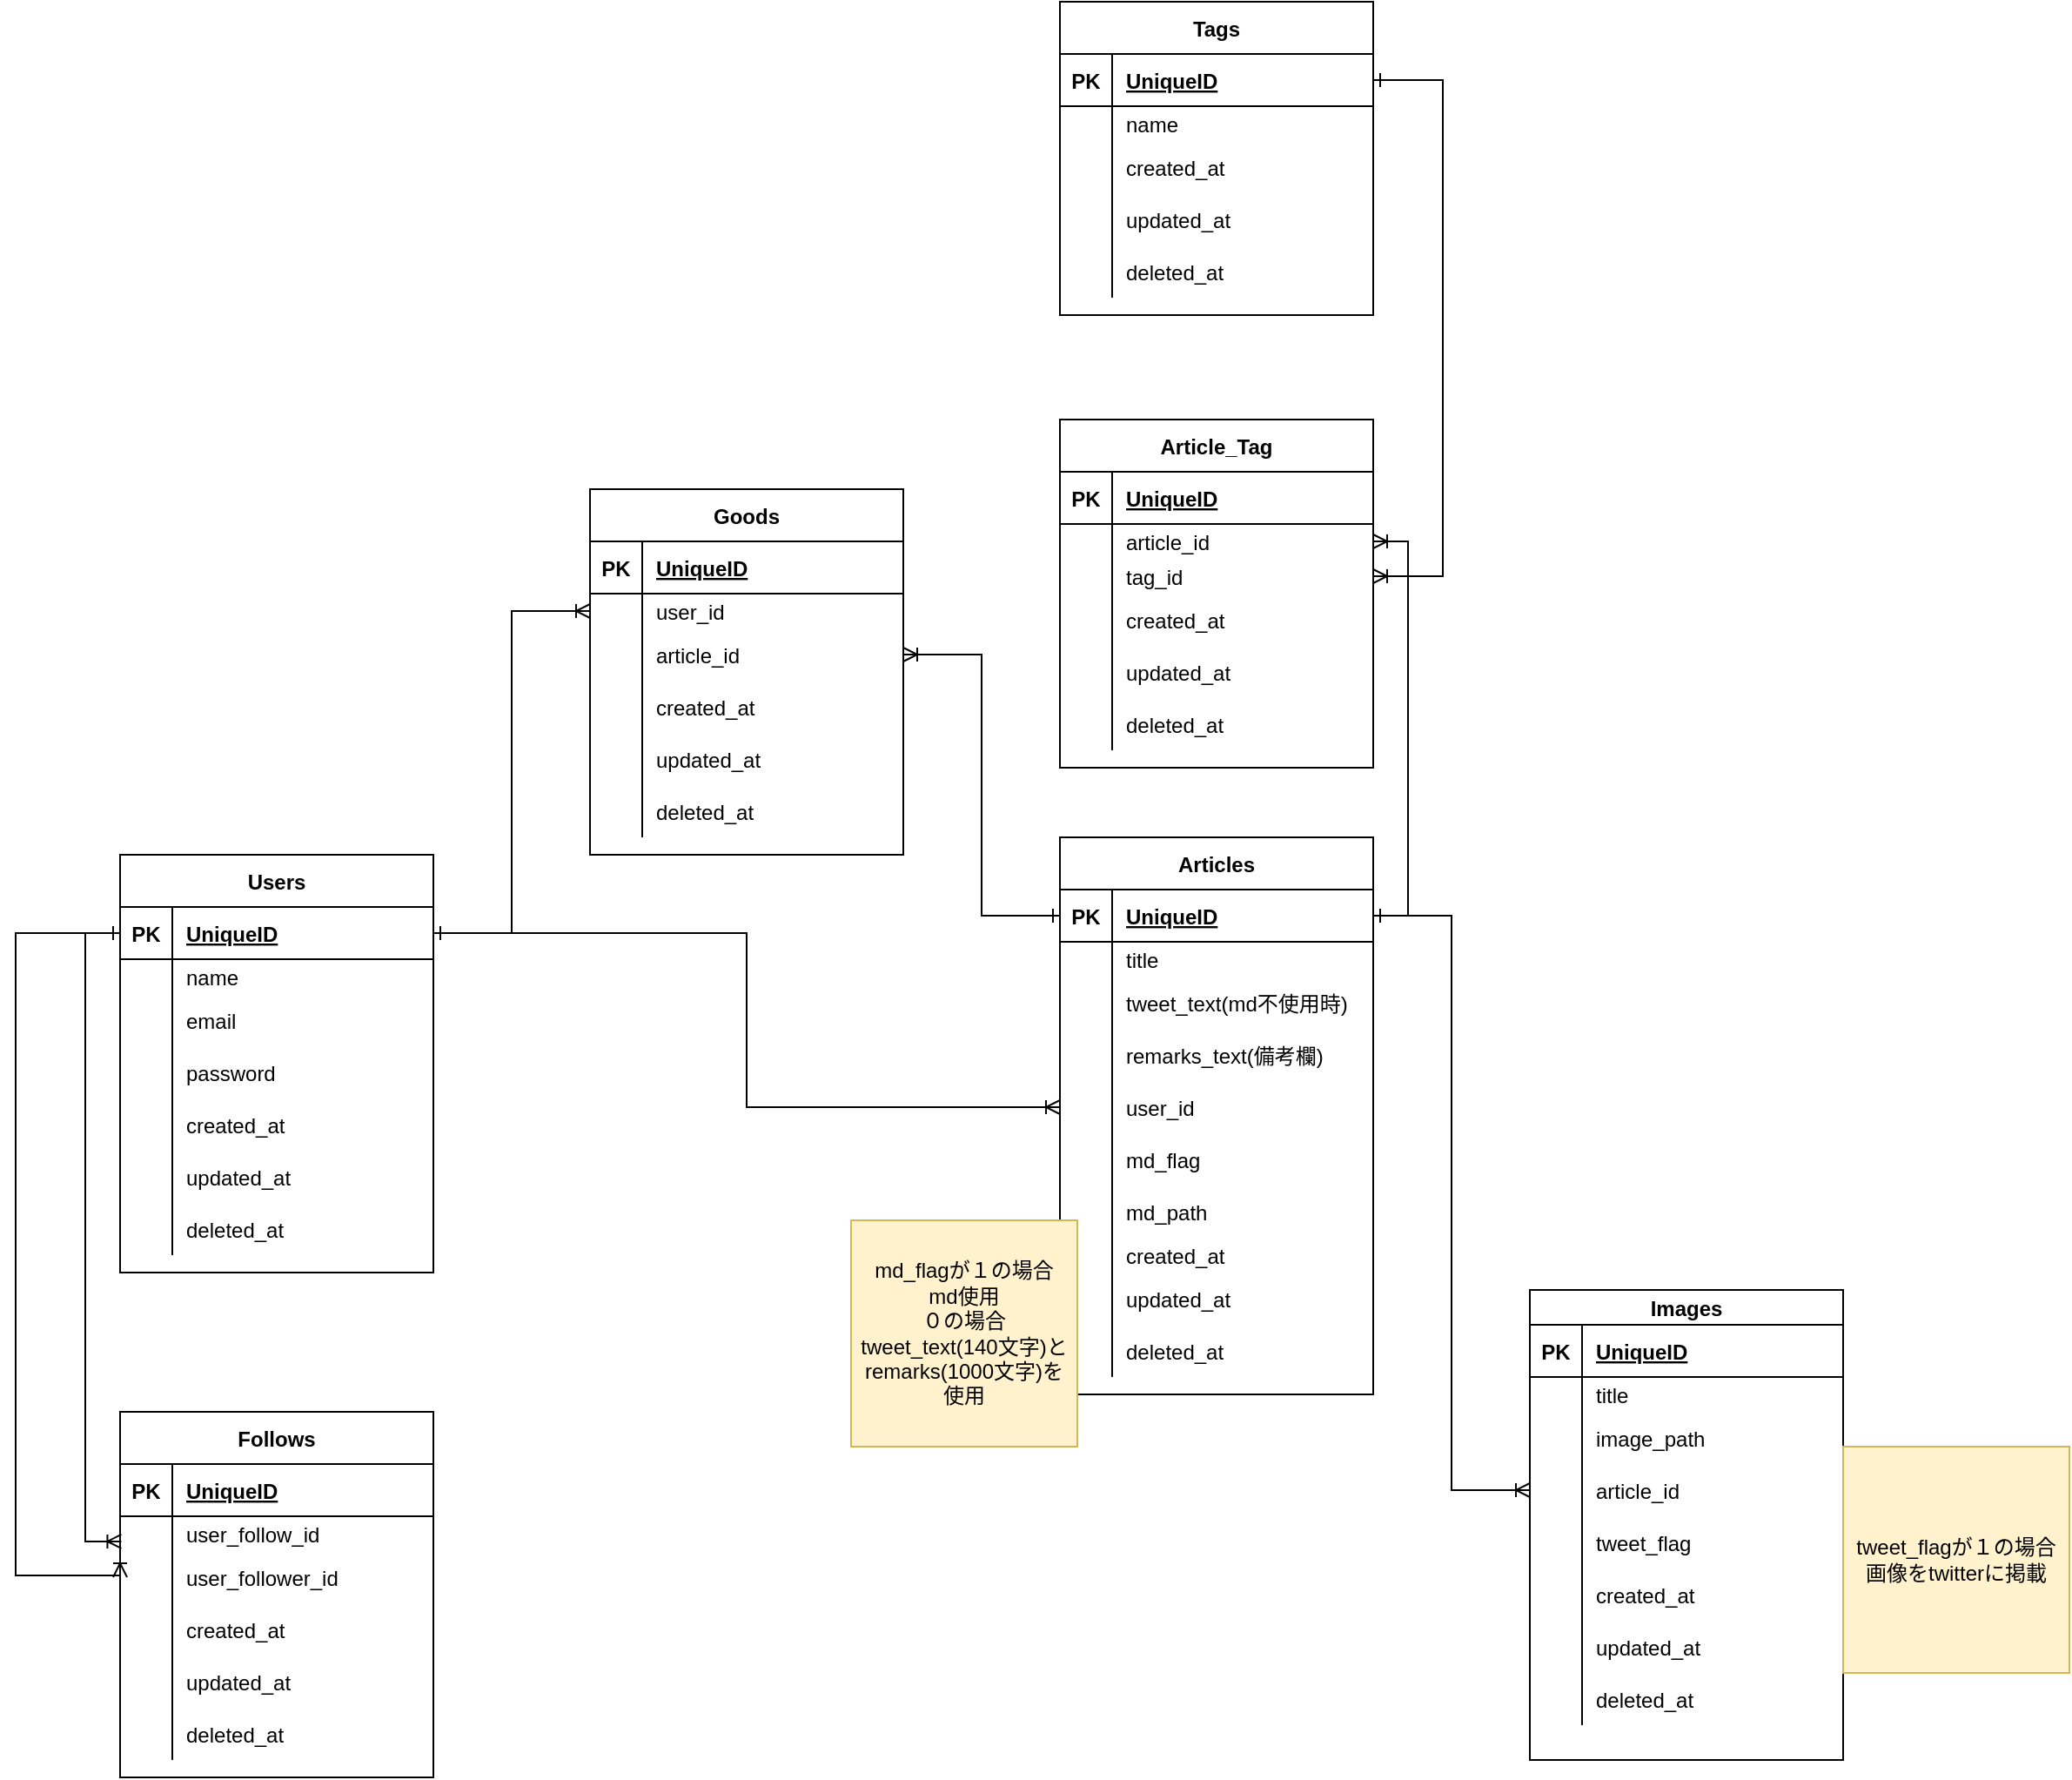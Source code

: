 <mxfile version="20.2.3" type="github" pages="2">
  <diagram id="76GOUhahsMwzmtKX1pMw" name="ER図">
    <mxGraphModel dx="1295" dy="2504" grid="1" gridSize="10" guides="1" tooltips="1" connect="1" arrows="1" fold="1" page="1" pageScale="1" pageWidth="827" pageHeight="1169" math="0" shadow="0">
      <root>
        <mxCell id="0" />
        <mxCell id="1" parent="0" />
        <mxCell id="2qpiWBJCY8DFm6SyE0_5-1" value="Users" style="shape=table;startSize=30;container=1;collapsible=1;childLayout=tableLayout;fixedRows=1;rowLines=0;fontStyle=1;align=center;resizeLast=1;" vertex="1" parent="1">
          <mxGeometry x="90" y="240" width="180" height="240" as="geometry" />
        </mxCell>
        <mxCell id="2qpiWBJCY8DFm6SyE0_5-2" value="" style="shape=tableRow;horizontal=0;startSize=0;swimlaneHead=0;swimlaneBody=0;fillColor=none;collapsible=0;dropTarget=0;points=[[0,0.5],[1,0.5]];portConstraint=eastwest;top=0;left=0;right=0;bottom=1;" vertex="1" parent="2qpiWBJCY8DFm6SyE0_5-1">
          <mxGeometry y="30" width="180" height="30" as="geometry" />
        </mxCell>
        <mxCell id="2qpiWBJCY8DFm6SyE0_5-3" value="PK" style="shape=partialRectangle;connectable=0;fillColor=none;top=0;left=0;bottom=0;right=0;fontStyle=1;overflow=hidden;" vertex="1" parent="2qpiWBJCY8DFm6SyE0_5-2">
          <mxGeometry width="30" height="30" as="geometry">
            <mxRectangle width="30" height="30" as="alternateBounds" />
          </mxGeometry>
        </mxCell>
        <mxCell id="2qpiWBJCY8DFm6SyE0_5-4" value="UniqueID" style="shape=partialRectangle;connectable=0;fillColor=none;top=0;left=0;bottom=0;right=0;align=left;spacingLeft=6;fontStyle=5;overflow=hidden;" vertex="1" parent="2qpiWBJCY8DFm6SyE0_5-2">
          <mxGeometry x="30" width="150" height="30" as="geometry">
            <mxRectangle width="150" height="30" as="alternateBounds" />
          </mxGeometry>
        </mxCell>
        <mxCell id="2qpiWBJCY8DFm6SyE0_5-5" value="" style="shape=tableRow;horizontal=0;startSize=0;swimlaneHead=0;swimlaneBody=0;fillColor=none;collapsible=0;dropTarget=0;points=[[0,0.5],[1,0.5]];portConstraint=eastwest;top=0;left=0;right=0;bottom=0;" vertex="1" parent="2qpiWBJCY8DFm6SyE0_5-1">
          <mxGeometry y="60" width="180" height="20" as="geometry" />
        </mxCell>
        <mxCell id="2qpiWBJCY8DFm6SyE0_5-6" value="" style="shape=partialRectangle;connectable=0;fillColor=none;top=0;left=0;bottom=0;right=0;editable=1;overflow=hidden;" vertex="1" parent="2qpiWBJCY8DFm6SyE0_5-5">
          <mxGeometry width="30" height="20" as="geometry">
            <mxRectangle width="30" height="20" as="alternateBounds" />
          </mxGeometry>
        </mxCell>
        <mxCell id="2qpiWBJCY8DFm6SyE0_5-7" value="name" style="shape=partialRectangle;connectable=0;fillColor=none;top=0;left=0;bottom=0;right=0;align=left;spacingLeft=6;overflow=hidden;" vertex="1" parent="2qpiWBJCY8DFm6SyE0_5-5">
          <mxGeometry x="30" width="150" height="20" as="geometry">
            <mxRectangle width="150" height="20" as="alternateBounds" />
          </mxGeometry>
        </mxCell>
        <mxCell id="2qpiWBJCY8DFm6SyE0_5-8" value="" style="shape=tableRow;horizontal=0;startSize=0;swimlaneHead=0;swimlaneBody=0;fillColor=none;collapsible=0;dropTarget=0;points=[[0,0.5],[1,0.5]];portConstraint=eastwest;top=0;left=0;right=0;bottom=0;" vertex="1" parent="2qpiWBJCY8DFm6SyE0_5-1">
          <mxGeometry y="80" width="180" height="30" as="geometry" />
        </mxCell>
        <mxCell id="2qpiWBJCY8DFm6SyE0_5-9" value="" style="shape=partialRectangle;connectable=0;fillColor=none;top=0;left=0;bottom=0;right=0;editable=1;overflow=hidden;" vertex="1" parent="2qpiWBJCY8DFm6SyE0_5-8">
          <mxGeometry width="30" height="30" as="geometry">
            <mxRectangle width="30" height="30" as="alternateBounds" />
          </mxGeometry>
        </mxCell>
        <mxCell id="2qpiWBJCY8DFm6SyE0_5-10" value="email" style="shape=partialRectangle;connectable=0;fillColor=none;top=0;left=0;bottom=0;right=0;align=left;spacingLeft=6;overflow=hidden;" vertex="1" parent="2qpiWBJCY8DFm6SyE0_5-8">
          <mxGeometry x="30" width="150" height="30" as="geometry">
            <mxRectangle width="150" height="30" as="alternateBounds" />
          </mxGeometry>
        </mxCell>
        <mxCell id="2qpiWBJCY8DFm6SyE0_5-11" value="" style="shape=tableRow;horizontal=0;startSize=0;swimlaneHead=0;swimlaneBody=0;fillColor=none;collapsible=0;dropTarget=0;points=[[0,0.5],[1,0.5]];portConstraint=eastwest;top=0;left=0;right=0;bottom=0;" vertex="1" parent="2qpiWBJCY8DFm6SyE0_5-1">
          <mxGeometry y="110" width="180" height="30" as="geometry" />
        </mxCell>
        <mxCell id="2qpiWBJCY8DFm6SyE0_5-12" value="" style="shape=partialRectangle;connectable=0;fillColor=none;top=0;left=0;bottom=0;right=0;editable=1;overflow=hidden;" vertex="1" parent="2qpiWBJCY8DFm6SyE0_5-11">
          <mxGeometry width="30" height="30" as="geometry">
            <mxRectangle width="30" height="30" as="alternateBounds" />
          </mxGeometry>
        </mxCell>
        <mxCell id="2qpiWBJCY8DFm6SyE0_5-13" value="password" style="shape=partialRectangle;connectable=0;fillColor=none;top=0;left=0;bottom=0;right=0;align=left;spacingLeft=6;overflow=hidden;" vertex="1" parent="2qpiWBJCY8DFm6SyE0_5-11">
          <mxGeometry x="30" width="150" height="30" as="geometry">
            <mxRectangle width="150" height="30" as="alternateBounds" />
          </mxGeometry>
        </mxCell>
        <mxCell id="2qpiWBJCY8DFm6SyE0_5-14" value="" style="shape=tableRow;horizontal=0;startSize=0;swimlaneHead=0;swimlaneBody=0;fillColor=none;collapsible=0;dropTarget=0;points=[[0,0.5],[1,0.5]];portConstraint=eastwest;top=0;left=0;right=0;bottom=0;" vertex="1" parent="2qpiWBJCY8DFm6SyE0_5-1">
          <mxGeometry y="140" width="180" height="30" as="geometry" />
        </mxCell>
        <mxCell id="2qpiWBJCY8DFm6SyE0_5-15" value="" style="shape=partialRectangle;connectable=0;fillColor=none;top=0;left=0;bottom=0;right=0;editable=1;overflow=hidden;" vertex="1" parent="2qpiWBJCY8DFm6SyE0_5-14">
          <mxGeometry width="30" height="30" as="geometry">
            <mxRectangle width="30" height="30" as="alternateBounds" />
          </mxGeometry>
        </mxCell>
        <mxCell id="2qpiWBJCY8DFm6SyE0_5-16" value="created_at" style="shape=partialRectangle;connectable=0;fillColor=none;top=0;left=0;bottom=0;right=0;align=left;spacingLeft=6;overflow=hidden;" vertex="1" parent="2qpiWBJCY8DFm6SyE0_5-14">
          <mxGeometry x="30" width="150" height="30" as="geometry">
            <mxRectangle width="150" height="30" as="alternateBounds" />
          </mxGeometry>
        </mxCell>
        <mxCell id="2qpiWBJCY8DFm6SyE0_5-17" value="" style="shape=tableRow;horizontal=0;startSize=0;swimlaneHead=0;swimlaneBody=0;fillColor=none;collapsible=0;dropTarget=0;points=[[0,0.5],[1,0.5]];portConstraint=eastwest;top=0;left=0;right=0;bottom=0;" vertex="1" parent="2qpiWBJCY8DFm6SyE0_5-1">
          <mxGeometry y="170" width="180" height="30" as="geometry" />
        </mxCell>
        <mxCell id="2qpiWBJCY8DFm6SyE0_5-18" value="" style="shape=partialRectangle;connectable=0;fillColor=none;top=0;left=0;bottom=0;right=0;editable=1;overflow=hidden;" vertex="1" parent="2qpiWBJCY8DFm6SyE0_5-17">
          <mxGeometry width="30" height="30" as="geometry">
            <mxRectangle width="30" height="30" as="alternateBounds" />
          </mxGeometry>
        </mxCell>
        <mxCell id="2qpiWBJCY8DFm6SyE0_5-19" value="updated_at" style="shape=partialRectangle;connectable=0;fillColor=none;top=0;left=0;bottom=0;right=0;align=left;spacingLeft=6;overflow=hidden;" vertex="1" parent="2qpiWBJCY8DFm6SyE0_5-17">
          <mxGeometry x="30" width="150" height="30" as="geometry">
            <mxRectangle width="150" height="30" as="alternateBounds" />
          </mxGeometry>
        </mxCell>
        <mxCell id="2qpiWBJCY8DFm6SyE0_5-20" value="" style="shape=tableRow;horizontal=0;startSize=0;swimlaneHead=0;swimlaneBody=0;fillColor=none;collapsible=0;dropTarget=0;points=[[0,0.5],[1,0.5]];portConstraint=eastwest;top=0;left=0;right=0;bottom=0;" vertex="1" parent="2qpiWBJCY8DFm6SyE0_5-1">
          <mxGeometry y="200" width="180" height="30" as="geometry" />
        </mxCell>
        <mxCell id="2qpiWBJCY8DFm6SyE0_5-21" value="" style="shape=partialRectangle;connectable=0;fillColor=none;top=0;left=0;bottom=0;right=0;editable=1;overflow=hidden;" vertex="1" parent="2qpiWBJCY8DFm6SyE0_5-20">
          <mxGeometry width="30" height="30" as="geometry">
            <mxRectangle width="30" height="30" as="alternateBounds" />
          </mxGeometry>
        </mxCell>
        <mxCell id="2qpiWBJCY8DFm6SyE0_5-22" value="deleted_at" style="shape=partialRectangle;connectable=0;fillColor=none;top=0;left=0;bottom=0;right=0;align=left;spacingLeft=6;overflow=hidden;" vertex="1" parent="2qpiWBJCY8DFm6SyE0_5-20">
          <mxGeometry x="30" width="150" height="30" as="geometry">
            <mxRectangle width="150" height="30" as="alternateBounds" />
          </mxGeometry>
        </mxCell>
        <mxCell id="2qpiWBJCY8DFm6SyE0_5-23" value="Articles" style="shape=table;startSize=30;container=1;collapsible=1;childLayout=tableLayout;fixedRows=1;rowLines=0;fontStyle=1;align=center;resizeLast=1;" vertex="1" parent="1">
          <mxGeometry x="630" y="230" width="180" height="320" as="geometry" />
        </mxCell>
        <mxCell id="2qpiWBJCY8DFm6SyE0_5-24" value="" style="shape=tableRow;horizontal=0;startSize=0;swimlaneHead=0;swimlaneBody=0;fillColor=none;collapsible=0;dropTarget=0;points=[[0,0.5],[1,0.5]];portConstraint=eastwest;top=0;left=0;right=0;bottom=1;" vertex="1" parent="2qpiWBJCY8DFm6SyE0_5-23">
          <mxGeometry y="30" width="180" height="30" as="geometry" />
        </mxCell>
        <mxCell id="2qpiWBJCY8DFm6SyE0_5-25" value="PK" style="shape=partialRectangle;connectable=0;fillColor=none;top=0;left=0;bottom=0;right=0;fontStyle=1;overflow=hidden;" vertex="1" parent="2qpiWBJCY8DFm6SyE0_5-24">
          <mxGeometry width="30" height="30" as="geometry">
            <mxRectangle width="30" height="30" as="alternateBounds" />
          </mxGeometry>
        </mxCell>
        <mxCell id="2qpiWBJCY8DFm6SyE0_5-26" value="UniqueID" style="shape=partialRectangle;connectable=0;fillColor=none;top=0;left=0;bottom=0;right=0;align=left;spacingLeft=6;fontStyle=5;overflow=hidden;" vertex="1" parent="2qpiWBJCY8DFm6SyE0_5-24">
          <mxGeometry x="30" width="150" height="30" as="geometry">
            <mxRectangle width="150" height="30" as="alternateBounds" />
          </mxGeometry>
        </mxCell>
        <mxCell id="2qpiWBJCY8DFm6SyE0_5-27" value="" style="shape=tableRow;horizontal=0;startSize=0;swimlaneHead=0;swimlaneBody=0;fillColor=none;collapsible=0;dropTarget=0;points=[[0,0.5],[1,0.5]];portConstraint=eastwest;top=0;left=0;right=0;bottom=0;" vertex="1" parent="2qpiWBJCY8DFm6SyE0_5-23">
          <mxGeometry y="60" width="180" height="20" as="geometry" />
        </mxCell>
        <mxCell id="2qpiWBJCY8DFm6SyE0_5-28" value="" style="shape=partialRectangle;connectable=0;fillColor=none;top=0;left=0;bottom=0;right=0;editable=1;overflow=hidden;" vertex="1" parent="2qpiWBJCY8DFm6SyE0_5-27">
          <mxGeometry width="30" height="20" as="geometry">
            <mxRectangle width="30" height="20" as="alternateBounds" />
          </mxGeometry>
        </mxCell>
        <mxCell id="2qpiWBJCY8DFm6SyE0_5-29" value="title" style="shape=partialRectangle;connectable=0;fillColor=none;top=0;left=0;bottom=0;right=0;align=left;spacingLeft=6;overflow=hidden;" vertex="1" parent="2qpiWBJCY8DFm6SyE0_5-27">
          <mxGeometry x="30" width="150" height="20" as="geometry">
            <mxRectangle width="150" height="20" as="alternateBounds" />
          </mxGeometry>
        </mxCell>
        <mxCell id="2qpiWBJCY8DFm6SyE0_5-30" value="" style="shape=tableRow;horizontal=0;startSize=0;swimlaneHead=0;swimlaneBody=0;fillColor=none;collapsible=0;dropTarget=0;points=[[0,0.5],[1,0.5]];portConstraint=eastwest;top=0;left=0;right=0;bottom=0;" vertex="1" parent="2qpiWBJCY8DFm6SyE0_5-23">
          <mxGeometry y="80" width="180" height="30" as="geometry" />
        </mxCell>
        <mxCell id="2qpiWBJCY8DFm6SyE0_5-31" value="" style="shape=partialRectangle;connectable=0;fillColor=none;top=0;left=0;bottom=0;right=0;editable=1;overflow=hidden;" vertex="1" parent="2qpiWBJCY8DFm6SyE0_5-30">
          <mxGeometry width="30" height="30" as="geometry">
            <mxRectangle width="30" height="30" as="alternateBounds" />
          </mxGeometry>
        </mxCell>
        <mxCell id="2qpiWBJCY8DFm6SyE0_5-32" value="tweet_text(md不使用時)" style="shape=partialRectangle;connectable=0;fillColor=none;top=0;left=0;bottom=0;right=0;align=left;spacingLeft=6;overflow=hidden;" vertex="1" parent="2qpiWBJCY8DFm6SyE0_5-30">
          <mxGeometry x="30" width="150" height="30" as="geometry">
            <mxRectangle width="150" height="30" as="alternateBounds" />
          </mxGeometry>
        </mxCell>
        <mxCell id="T1F7HU-UijNFK1tTcqgc-178" value="" style="shape=tableRow;horizontal=0;startSize=0;swimlaneHead=0;swimlaneBody=0;fillColor=none;collapsible=0;dropTarget=0;points=[[0,0.5],[1,0.5]];portConstraint=eastwest;top=0;left=0;right=0;bottom=0;" vertex="1" parent="2qpiWBJCY8DFm6SyE0_5-23">
          <mxGeometry y="110" width="180" height="30" as="geometry" />
        </mxCell>
        <mxCell id="T1F7HU-UijNFK1tTcqgc-179" value="" style="shape=partialRectangle;connectable=0;fillColor=none;top=0;left=0;bottom=0;right=0;editable=1;overflow=hidden;" vertex="1" parent="T1F7HU-UijNFK1tTcqgc-178">
          <mxGeometry width="30" height="30" as="geometry">
            <mxRectangle width="30" height="30" as="alternateBounds" />
          </mxGeometry>
        </mxCell>
        <mxCell id="T1F7HU-UijNFK1tTcqgc-180" value="remarks_text(備考欄)" style="shape=partialRectangle;connectable=0;fillColor=none;top=0;left=0;bottom=0;right=0;align=left;spacingLeft=6;overflow=hidden;" vertex="1" parent="T1F7HU-UijNFK1tTcqgc-178">
          <mxGeometry x="30" width="150" height="30" as="geometry">
            <mxRectangle width="150" height="30" as="alternateBounds" />
          </mxGeometry>
        </mxCell>
        <mxCell id="T1F7HU-UijNFK1tTcqgc-60" value="" style="shape=tableRow;horizontal=0;startSize=0;swimlaneHead=0;swimlaneBody=0;fillColor=none;collapsible=0;dropTarget=0;points=[[0,0.5],[1,0.5]];portConstraint=eastwest;top=0;left=0;right=0;bottom=0;" vertex="1" parent="2qpiWBJCY8DFm6SyE0_5-23">
          <mxGeometry y="140" width="180" height="30" as="geometry" />
        </mxCell>
        <mxCell id="T1F7HU-UijNFK1tTcqgc-61" value="" style="shape=partialRectangle;connectable=0;fillColor=none;top=0;left=0;bottom=0;right=0;editable=1;overflow=hidden;" vertex="1" parent="T1F7HU-UijNFK1tTcqgc-60">
          <mxGeometry width="30" height="30" as="geometry">
            <mxRectangle width="30" height="30" as="alternateBounds" />
          </mxGeometry>
        </mxCell>
        <mxCell id="T1F7HU-UijNFK1tTcqgc-62" value="user_id" style="shape=partialRectangle;connectable=0;fillColor=none;top=0;left=0;bottom=0;right=0;align=left;spacingLeft=6;overflow=hidden;" vertex="1" parent="T1F7HU-UijNFK1tTcqgc-60">
          <mxGeometry x="30" width="150" height="30" as="geometry">
            <mxRectangle width="150" height="30" as="alternateBounds" />
          </mxGeometry>
        </mxCell>
        <mxCell id="T1F7HU-UijNFK1tTcqgc-152" value="" style="shape=tableRow;horizontal=0;startSize=0;swimlaneHead=0;swimlaneBody=0;fillColor=none;collapsible=0;dropTarget=0;points=[[0,0.5],[1,0.5]];portConstraint=eastwest;top=0;left=0;right=0;bottom=0;" vertex="1" parent="2qpiWBJCY8DFm6SyE0_5-23">
          <mxGeometry y="170" width="180" height="30" as="geometry" />
        </mxCell>
        <mxCell id="T1F7HU-UijNFK1tTcqgc-153" value="" style="shape=partialRectangle;connectable=0;fillColor=none;top=0;left=0;bottom=0;right=0;editable=1;overflow=hidden;" vertex="1" parent="T1F7HU-UijNFK1tTcqgc-152">
          <mxGeometry width="30" height="30" as="geometry">
            <mxRectangle width="30" height="30" as="alternateBounds" />
          </mxGeometry>
        </mxCell>
        <mxCell id="T1F7HU-UijNFK1tTcqgc-154" value="md_flag" style="shape=partialRectangle;connectable=0;fillColor=none;top=0;left=0;bottom=0;right=0;align=left;spacingLeft=6;overflow=hidden;" vertex="1" parent="T1F7HU-UijNFK1tTcqgc-152">
          <mxGeometry x="30" width="150" height="30" as="geometry">
            <mxRectangle width="150" height="30" as="alternateBounds" />
          </mxGeometry>
        </mxCell>
        <mxCell id="T1F7HU-UijNFK1tTcqgc-174" value="" style="shape=tableRow;horizontal=0;startSize=0;swimlaneHead=0;swimlaneBody=0;fillColor=none;collapsible=0;dropTarget=0;points=[[0,0.5],[1,0.5]];portConstraint=eastwest;top=0;left=0;right=0;bottom=0;" vertex="1" parent="2qpiWBJCY8DFm6SyE0_5-23">
          <mxGeometry y="200" width="180" height="30" as="geometry" />
        </mxCell>
        <mxCell id="T1F7HU-UijNFK1tTcqgc-175" value="" style="shape=partialRectangle;connectable=0;fillColor=none;top=0;left=0;bottom=0;right=0;editable=1;overflow=hidden;" vertex="1" parent="T1F7HU-UijNFK1tTcqgc-174">
          <mxGeometry width="30" height="30" as="geometry">
            <mxRectangle width="30" height="30" as="alternateBounds" />
          </mxGeometry>
        </mxCell>
        <mxCell id="T1F7HU-UijNFK1tTcqgc-176" value="md_path" style="shape=partialRectangle;connectable=0;fillColor=none;top=0;left=0;bottom=0;right=0;align=left;spacingLeft=6;overflow=hidden;" vertex="1" parent="T1F7HU-UijNFK1tTcqgc-174">
          <mxGeometry x="30" width="150" height="30" as="geometry">
            <mxRectangle width="150" height="30" as="alternateBounds" />
          </mxGeometry>
        </mxCell>
        <mxCell id="2qpiWBJCY8DFm6SyE0_5-36" value="" style="shape=tableRow;horizontal=0;startSize=0;swimlaneHead=0;swimlaneBody=0;fillColor=none;collapsible=0;dropTarget=0;points=[[0,0.5],[1,0.5]];portConstraint=eastwest;top=0;left=0;right=0;bottom=0;" vertex="1" parent="2qpiWBJCY8DFm6SyE0_5-23">
          <mxGeometry y="230" width="180" height="20" as="geometry" />
        </mxCell>
        <mxCell id="2qpiWBJCY8DFm6SyE0_5-37" value="" style="shape=partialRectangle;connectable=0;fillColor=none;top=0;left=0;bottom=0;right=0;editable=1;overflow=hidden;" vertex="1" parent="2qpiWBJCY8DFm6SyE0_5-36">
          <mxGeometry width="30" height="20" as="geometry">
            <mxRectangle width="30" height="20" as="alternateBounds" />
          </mxGeometry>
        </mxCell>
        <mxCell id="2qpiWBJCY8DFm6SyE0_5-38" value="created_at" style="shape=partialRectangle;connectable=0;fillColor=none;top=0;left=0;bottom=0;right=0;align=left;spacingLeft=6;overflow=hidden;" vertex="1" parent="2qpiWBJCY8DFm6SyE0_5-36">
          <mxGeometry x="30" width="150" height="20" as="geometry">
            <mxRectangle width="150" height="20" as="alternateBounds" />
          </mxGeometry>
        </mxCell>
        <mxCell id="2qpiWBJCY8DFm6SyE0_5-39" value="" style="shape=tableRow;horizontal=0;startSize=0;swimlaneHead=0;swimlaneBody=0;fillColor=none;collapsible=0;dropTarget=0;points=[[0,0.5],[1,0.5]];portConstraint=eastwest;top=0;left=0;right=0;bottom=0;" vertex="1" parent="2qpiWBJCY8DFm6SyE0_5-23">
          <mxGeometry y="250" width="180" height="30" as="geometry" />
        </mxCell>
        <mxCell id="2qpiWBJCY8DFm6SyE0_5-40" value="" style="shape=partialRectangle;connectable=0;fillColor=none;top=0;left=0;bottom=0;right=0;editable=1;overflow=hidden;" vertex="1" parent="2qpiWBJCY8DFm6SyE0_5-39">
          <mxGeometry width="30" height="30" as="geometry">
            <mxRectangle width="30" height="30" as="alternateBounds" />
          </mxGeometry>
        </mxCell>
        <mxCell id="2qpiWBJCY8DFm6SyE0_5-41" value="updated_at" style="shape=partialRectangle;connectable=0;fillColor=none;top=0;left=0;bottom=0;right=0;align=left;spacingLeft=6;overflow=hidden;" vertex="1" parent="2qpiWBJCY8DFm6SyE0_5-39">
          <mxGeometry x="30" width="150" height="30" as="geometry">
            <mxRectangle width="150" height="30" as="alternateBounds" />
          </mxGeometry>
        </mxCell>
        <mxCell id="2qpiWBJCY8DFm6SyE0_5-42" value="" style="shape=tableRow;horizontal=0;startSize=0;swimlaneHead=0;swimlaneBody=0;fillColor=none;collapsible=0;dropTarget=0;points=[[0,0.5],[1,0.5]];portConstraint=eastwest;top=0;left=0;right=0;bottom=0;" vertex="1" parent="2qpiWBJCY8DFm6SyE0_5-23">
          <mxGeometry y="280" width="180" height="30" as="geometry" />
        </mxCell>
        <mxCell id="2qpiWBJCY8DFm6SyE0_5-43" value="" style="shape=partialRectangle;connectable=0;fillColor=none;top=0;left=0;bottom=0;right=0;editable=1;overflow=hidden;" vertex="1" parent="2qpiWBJCY8DFm6SyE0_5-42">
          <mxGeometry width="30" height="30" as="geometry">
            <mxRectangle width="30" height="30" as="alternateBounds" />
          </mxGeometry>
        </mxCell>
        <mxCell id="2qpiWBJCY8DFm6SyE0_5-44" value="deleted_at" style="shape=partialRectangle;connectable=0;fillColor=none;top=0;left=0;bottom=0;right=0;align=left;spacingLeft=6;overflow=hidden;" vertex="1" parent="2qpiWBJCY8DFm6SyE0_5-42">
          <mxGeometry x="30" width="150" height="30" as="geometry">
            <mxRectangle width="150" height="30" as="alternateBounds" />
          </mxGeometry>
        </mxCell>
        <mxCell id="T1F7HU-UijNFK1tTcqgc-1" value="Images" style="shape=table;startSize=20;container=1;collapsible=1;childLayout=tableLayout;fixedRows=1;rowLines=0;fontStyle=1;align=center;resizeLast=1;" vertex="1" parent="1">
          <mxGeometry x="900" y="490" width="180" height="270" as="geometry" />
        </mxCell>
        <mxCell id="T1F7HU-UijNFK1tTcqgc-2" value="" style="shape=tableRow;horizontal=0;startSize=0;swimlaneHead=0;swimlaneBody=0;fillColor=none;collapsible=0;dropTarget=0;points=[[0,0.5],[1,0.5]];portConstraint=eastwest;top=0;left=0;right=0;bottom=1;" vertex="1" parent="T1F7HU-UijNFK1tTcqgc-1">
          <mxGeometry y="20" width="180" height="30" as="geometry" />
        </mxCell>
        <mxCell id="T1F7HU-UijNFK1tTcqgc-3" value="PK" style="shape=partialRectangle;connectable=0;fillColor=none;top=0;left=0;bottom=0;right=0;fontStyle=1;overflow=hidden;" vertex="1" parent="T1F7HU-UijNFK1tTcqgc-2">
          <mxGeometry width="30" height="30" as="geometry">
            <mxRectangle width="30" height="30" as="alternateBounds" />
          </mxGeometry>
        </mxCell>
        <mxCell id="T1F7HU-UijNFK1tTcqgc-4" value="UniqueID" style="shape=partialRectangle;connectable=0;fillColor=none;top=0;left=0;bottom=0;right=0;align=left;spacingLeft=6;fontStyle=5;overflow=hidden;" vertex="1" parent="T1F7HU-UijNFK1tTcqgc-2">
          <mxGeometry x="30" width="150" height="30" as="geometry">
            <mxRectangle width="150" height="30" as="alternateBounds" />
          </mxGeometry>
        </mxCell>
        <mxCell id="T1F7HU-UijNFK1tTcqgc-5" value="" style="shape=tableRow;horizontal=0;startSize=0;swimlaneHead=0;swimlaneBody=0;fillColor=none;collapsible=0;dropTarget=0;points=[[0,0.5],[1,0.5]];portConstraint=eastwest;top=0;left=0;right=0;bottom=0;" vertex="1" parent="T1F7HU-UijNFK1tTcqgc-1">
          <mxGeometry y="50" width="180" height="20" as="geometry" />
        </mxCell>
        <mxCell id="T1F7HU-UijNFK1tTcqgc-6" value="" style="shape=partialRectangle;connectable=0;fillColor=none;top=0;left=0;bottom=0;right=0;editable=1;overflow=hidden;" vertex="1" parent="T1F7HU-UijNFK1tTcqgc-5">
          <mxGeometry width="30" height="20" as="geometry">
            <mxRectangle width="30" height="20" as="alternateBounds" />
          </mxGeometry>
        </mxCell>
        <mxCell id="T1F7HU-UijNFK1tTcqgc-7" value="title" style="shape=partialRectangle;connectable=0;fillColor=none;top=0;left=0;bottom=0;right=0;align=left;spacingLeft=6;overflow=hidden;" vertex="1" parent="T1F7HU-UijNFK1tTcqgc-5">
          <mxGeometry x="30" width="150" height="20" as="geometry">
            <mxRectangle width="150" height="20" as="alternateBounds" />
          </mxGeometry>
        </mxCell>
        <mxCell id="T1F7HU-UijNFK1tTcqgc-11" value="" style="shape=tableRow;horizontal=0;startSize=0;swimlaneHead=0;swimlaneBody=0;fillColor=none;collapsible=0;dropTarget=0;points=[[0,0.5],[1,0.5]];portConstraint=eastwest;top=0;left=0;right=0;bottom=0;" vertex="1" parent="T1F7HU-UijNFK1tTcqgc-1">
          <mxGeometry y="70" width="180" height="30" as="geometry" />
        </mxCell>
        <mxCell id="T1F7HU-UijNFK1tTcqgc-12" value="" style="shape=partialRectangle;connectable=0;fillColor=none;top=0;left=0;bottom=0;right=0;editable=1;overflow=hidden;" vertex="1" parent="T1F7HU-UijNFK1tTcqgc-11">
          <mxGeometry width="30" height="30" as="geometry">
            <mxRectangle width="30" height="30" as="alternateBounds" />
          </mxGeometry>
        </mxCell>
        <mxCell id="T1F7HU-UijNFK1tTcqgc-13" value="image_path" style="shape=partialRectangle;connectable=0;fillColor=none;top=0;left=0;bottom=0;right=0;align=left;spacingLeft=6;overflow=hidden;" vertex="1" parent="T1F7HU-UijNFK1tTcqgc-11">
          <mxGeometry x="30" width="150" height="30" as="geometry">
            <mxRectangle width="150" height="30" as="alternateBounds" />
          </mxGeometry>
        </mxCell>
        <mxCell id="T1F7HU-UijNFK1tTcqgc-182" value="" style="shape=tableRow;horizontal=0;startSize=0;swimlaneHead=0;swimlaneBody=0;fillColor=none;collapsible=0;dropTarget=0;points=[[0,0.5],[1,0.5]];portConstraint=eastwest;top=0;left=0;right=0;bottom=0;" vertex="1" parent="T1F7HU-UijNFK1tTcqgc-1">
          <mxGeometry y="100" width="180" height="30" as="geometry" />
        </mxCell>
        <mxCell id="T1F7HU-UijNFK1tTcqgc-183" value="" style="shape=partialRectangle;connectable=0;fillColor=none;top=0;left=0;bottom=0;right=0;editable=1;overflow=hidden;" vertex="1" parent="T1F7HU-UijNFK1tTcqgc-182">
          <mxGeometry width="30" height="30" as="geometry">
            <mxRectangle width="30" height="30" as="alternateBounds" />
          </mxGeometry>
        </mxCell>
        <mxCell id="T1F7HU-UijNFK1tTcqgc-184" value="article_id" style="shape=partialRectangle;connectable=0;fillColor=none;top=0;left=0;bottom=0;right=0;align=left;spacingLeft=6;overflow=hidden;" vertex="1" parent="T1F7HU-UijNFK1tTcqgc-182">
          <mxGeometry x="30" width="150" height="30" as="geometry">
            <mxRectangle width="150" height="30" as="alternateBounds" />
          </mxGeometry>
        </mxCell>
        <mxCell id="T1F7HU-UijNFK1tTcqgc-185" value="" style="shape=tableRow;horizontal=0;startSize=0;swimlaneHead=0;swimlaneBody=0;fillColor=none;collapsible=0;dropTarget=0;points=[[0,0.5],[1,0.5]];portConstraint=eastwest;top=0;left=0;right=0;bottom=0;" vertex="1" parent="T1F7HU-UijNFK1tTcqgc-1">
          <mxGeometry y="130" width="180" height="30" as="geometry" />
        </mxCell>
        <mxCell id="T1F7HU-UijNFK1tTcqgc-186" value="" style="shape=partialRectangle;connectable=0;fillColor=none;top=0;left=0;bottom=0;right=0;editable=1;overflow=hidden;" vertex="1" parent="T1F7HU-UijNFK1tTcqgc-185">
          <mxGeometry width="30" height="30" as="geometry">
            <mxRectangle width="30" height="30" as="alternateBounds" />
          </mxGeometry>
        </mxCell>
        <mxCell id="T1F7HU-UijNFK1tTcqgc-187" value="tweet_flag" style="shape=partialRectangle;connectable=0;fillColor=none;top=0;left=0;bottom=0;right=0;align=left;spacingLeft=6;overflow=hidden;" vertex="1" parent="T1F7HU-UijNFK1tTcqgc-185">
          <mxGeometry x="30" width="150" height="30" as="geometry">
            <mxRectangle width="150" height="30" as="alternateBounds" />
          </mxGeometry>
        </mxCell>
        <mxCell id="T1F7HU-UijNFK1tTcqgc-14" value="" style="shape=tableRow;horizontal=0;startSize=0;swimlaneHead=0;swimlaneBody=0;fillColor=none;collapsible=0;dropTarget=0;points=[[0,0.5],[1,0.5]];portConstraint=eastwest;top=0;left=0;right=0;bottom=0;" vertex="1" parent="T1F7HU-UijNFK1tTcqgc-1">
          <mxGeometry y="160" width="180" height="30" as="geometry" />
        </mxCell>
        <mxCell id="T1F7HU-UijNFK1tTcqgc-15" value="" style="shape=partialRectangle;connectable=0;fillColor=none;top=0;left=0;bottom=0;right=0;editable=1;overflow=hidden;" vertex="1" parent="T1F7HU-UijNFK1tTcqgc-14">
          <mxGeometry width="30" height="30" as="geometry">
            <mxRectangle width="30" height="30" as="alternateBounds" />
          </mxGeometry>
        </mxCell>
        <mxCell id="T1F7HU-UijNFK1tTcqgc-16" value="created_at" style="shape=partialRectangle;connectable=0;fillColor=none;top=0;left=0;bottom=0;right=0;align=left;spacingLeft=6;overflow=hidden;" vertex="1" parent="T1F7HU-UijNFK1tTcqgc-14">
          <mxGeometry x="30" width="150" height="30" as="geometry">
            <mxRectangle width="150" height="30" as="alternateBounds" />
          </mxGeometry>
        </mxCell>
        <mxCell id="T1F7HU-UijNFK1tTcqgc-17" value="" style="shape=tableRow;horizontal=0;startSize=0;swimlaneHead=0;swimlaneBody=0;fillColor=none;collapsible=0;dropTarget=0;points=[[0,0.5],[1,0.5]];portConstraint=eastwest;top=0;left=0;right=0;bottom=0;" vertex="1" parent="T1F7HU-UijNFK1tTcqgc-1">
          <mxGeometry y="190" width="180" height="30" as="geometry" />
        </mxCell>
        <mxCell id="T1F7HU-UijNFK1tTcqgc-18" value="" style="shape=partialRectangle;connectable=0;fillColor=none;top=0;left=0;bottom=0;right=0;editable=1;overflow=hidden;" vertex="1" parent="T1F7HU-UijNFK1tTcqgc-17">
          <mxGeometry width="30" height="30" as="geometry">
            <mxRectangle width="30" height="30" as="alternateBounds" />
          </mxGeometry>
        </mxCell>
        <mxCell id="T1F7HU-UijNFK1tTcqgc-19" value="updated_at" style="shape=partialRectangle;connectable=0;fillColor=none;top=0;left=0;bottom=0;right=0;align=left;spacingLeft=6;overflow=hidden;" vertex="1" parent="T1F7HU-UijNFK1tTcqgc-17">
          <mxGeometry x="30" width="150" height="30" as="geometry">
            <mxRectangle width="150" height="30" as="alternateBounds" />
          </mxGeometry>
        </mxCell>
        <mxCell id="T1F7HU-UijNFK1tTcqgc-20" value="" style="shape=tableRow;horizontal=0;startSize=0;swimlaneHead=0;swimlaneBody=0;fillColor=none;collapsible=0;dropTarget=0;points=[[0,0.5],[1,0.5]];portConstraint=eastwest;top=0;left=0;right=0;bottom=0;" vertex="1" parent="T1F7HU-UijNFK1tTcqgc-1">
          <mxGeometry y="220" width="180" height="30" as="geometry" />
        </mxCell>
        <mxCell id="T1F7HU-UijNFK1tTcqgc-21" value="" style="shape=partialRectangle;connectable=0;fillColor=none;top=0;left=0;bottom=0;right=0;editable=1;overflow=hidden;" vertex="1" parent="T1F7HU-UijNFK1tTcqgc-20">
          <mxGeometry width="30" height="30" as="geometry">
            <mxRectangle width="30" height="30" as="alternateBounds" />
          </mxGeometry>
        </mxCell>
        <mxCell id="T1F7HU-UijNFK1tTcqgc-22" value="deleted_at" style="shape=partialRectangle;connectable=0;fillColor=none;top=0;left=0;bottom=0;right=0;align=left;spacingLeft=6;overflow=hidden;" vertex="1" parent="T1F7HU-UijNFK1tTcqgc-20">
          <mxGeometry x="30" width="150" height="30" as="geometry">
            <mxRectangle width="150" height="30" as="alternateBounds" />
          </mxGeometry>
        </mxCell>
        <mxCell id="T1F7HU-UijNFK1tTcqgc-59" style="edgeStyle=orthogonalEdgeStyle;rounded=0;orthogonalLoop=1;jettySize=auto;html=1;entryX=0;entryY=0.5;entryDx=0;entryDy=0;startArrow=ERone;startFill=0;endArrow=ERoneToMany;endFill=0;exitX=1;exitY=0.5;exitDx=0;exitDy=0;" edge="1" parent="1" source="2qpiWBJCY8DFm6SyE0_5-24" target="T1F7HU-UijNFK1tTcqgc-182">
          <mxGeometry relative="1" as="geometry" />
        </mxCell>
        <mxCell id="T1F7HU-UijNFK1tTcqgc-63" style="edgeStyle=orthogonalEdgeStyle;rounded=0;orthogonalLoop=1;jettySize=auto;html=1;entryX=0;entryY=0.5;entryDx=0;entryDy=0;startArrow=ERone;startFill=0;endArrow=ERoneToMany;endFill=0;exitX=1;exitY=0.5;exitDx=0;exitDy=0;" edge="1" parent="1" source="2qpiWBJCY8DFm6SyE0_5-2" target="T1F7HU-UijNFK1tTcqgc-60">
          <mxGeometry relative="1" as="geometry" />
        </mxCell>
        <mxCell id="T1F7HU-UijNFK1tTcqgc-64" value="Goods" style="shape=table;startSize=30;container=1;collapsible=1;childLayout=tableLayout;fixedRows=1;rowLines=0;fontStyle=1;align=center;resizeLast=1;" vertex="1" parent="1">
          <mxGeometry x="360" y="30" width="180" height="210" as="geometry" />
        </mxCell>
        <mxCell id="T1F7HU-UijNFK1tTcqgc-65" value="" style="shape=tableRow;horizontal=0;startSize=0;swimlaneHead=0;swimlaneBody=0;fillColor=none;collapsible=0;dropTarget=0;points=[[0,0.5],[1,0.5]];portConstraint=eastwest;top=0;left=0;right=0;bottom=1;" vertex="1" parent="T1F7HU-UijNFK1tTcqgc-64">
          <mxGeometry y="30" width="180" height="30" as="geometry" />
        </mxCell>
        <mxCell id="T1F7HU-UijNFK1tTcqgc-66" value="PK" style="shape=partialRectangle;connectable=0;fillColor=none;top=0;left=0;bottom=0;right=0;fontStyle=1;overflow=hidden;" vertex="1" parent="T1F7HU-UijNFK1tTcqgc-65">
          <mxGeometry width="30" height="30" as="geometry">
            <mxRectangle width="30" height="30" as="alternateBounds" />
          </mxGeometry>
        </mxCell>
        <mxCell id="T1F7HU-UijNFK1tTcqgc-67" value="UniqueID" style="shape=partialRectangle;connectable=0;fillColor=none;top=0;left=0;bottom=0;right=0;align=left;spacingLeft=6;fontStyle=5;overflow=hidden;" vertex="1" parent="T1F7HU-UijNFK1tTcqgc-65">
          <mxGeometry x="30" width="150" height="30" as="geometry">
            <mxRectangle width="150" height="30" as="alternateBounds" />
          </mxGeometry>
        </mxCell>
        <mxCell id="T1F7HU-UijNFK1tTcqgc-68" value="" style="shape=tableRow;horizontal=0;startSize=0;swimlaneHead=0;swimlaneBody=0;fillColor=none;collapsible=0;dropTarget=0;points=[[0,0.5],[1,0.5]];portConstraint=eastwest;top=0;left=0;right=0;bottom=0;" vertex="1" parent="T1F7HU-UijNFK1tTcqgc-64">
          <mxGeometry y="60" width="180" height="20" as="geometry" />
        </mxCell>
        <mxCell id="T1F7HU-UijNFK1tTcqgc-69" value="" style="shape=partialRectangle;connectable=0;fillColor=none;top=0;left=0;bottom=0;right=0;editable=1;overflow=hidden;" vertex="1" parent="T1F7HU-UijNFK1tTcqgc-68">
          <mxGeometry width="30" height="20" as="geometry">
            <mxRectangle width="30" height="20" as="alternateBounds" />
          </mxGeometry>
        </mxCell>
        <mxCell id="T1F7HU-UijNFK1tTcqgc-70" value="user_id" style="shape=partialRectangle;connectable=0;fillColor=none;top=0;left=0;bottom=0;right=0;align=left;spacingLeft=6;overflow=hidden;" vertex="1" parent="T1F7HU-UijNFK1tTcqgc-68">
          <mxGeometry x="30" width="150" height="20" as="geometry">
            <mxRectangle width="150" height="20" as="alternateBounds" />
          </mxGeometry>
        </mxCell>
        <mxCell id="T1F7HU-UijNFK1tTcqgc-71" value="" style="shape=tableRow;horizontal=0;startSize=0;swimlaneHead=0;swimlaneBody=0;fillColor=none;collapsible=0;dropTarget=0;points=[[0,0.5],[1,0.5]];portConstraint=eastwest;top=0;left=0;right=0;bottom=0;" vertex="1" parent="T1F7HU-UijNFK1tTcqgc-64">
          <mxGeometry y="80" width="180" height="30" as="geometry" />
        </mxCell>
        <mxCell id="T1F7HU-UijNFK1tTcqgc-72" value="" style="shape=partialRectangle;connectable=0;fillColor=none;top=0;left=0;bottom=0;right=0;editable=1;overflow=hidden;" vertex="1" parent="T1F7HU-UijNFK1tTcqgc-71">
          <mxGeometry width="30" height="30" as="geometry">
            <mxRectangle width="30" height="30" as="alternateBounds" />
          </mxGeometry>
        </mxCell>
        <mxCell id="T1F7HU-UijNFK1tTcqgc-73" value="article_id" style="shape=partialRectangle;connectable=0;fillColor=none;top=0;left=0;bottom=0;right=0;align=left;spacingLeft=6;overflow=hidden;" vertex="1" parent="T1F7HU-UijNFK1tTcqgc-71">
          <mxGeometry x="30" width="150" height="30" as="geometry">
            <mxRectangle width="150" height="30" as="alternateBounds" />
          </mxGeometry>
        </mxCell>
        <mxCell id="T1F7HU-UijNFK1tTcqgc-74" value="" style="shape=tableRow;horizontal=0;startSize=0;swimlaneHead=0;swimlaneBody=0;fillColor=none;collapsible=0;dropTarget=0;points=[[0,0.5],[1,0.5]];portConstraint=eastwest;top=0;left=0;right=0;bottom=0;" vertex="1" parent="T1F7HU-UijNFK1tTcqgc-64">
          <mxGeometry y="110" width="180" height="30" as="geometry" />
        </mxCell>
        <mxCell id="T1F7HU-UijNFK1tTcqgc-75" value="" style="shape=partialRectangle;connectable=0;fillColor=none;top=0;left=0;bottom=0;right=0;editable=1;overflow=hidden;" vertex="1" parent="T1F7HU-UijNFK1tTcqgc-74">
          <mxGeometry width="30" height="30" as="geometry">
            <mxRectangle width="30" height="30" as="alternateBounds" />
          </mxGeometry>
        </mxCell>
        <mxCell id="T1F7HU-UijNFK1tTcqgc-76" value="created_at" style="shape=partialRectangle;connectable=0;fillColor=none;top=0;left=0;bottom=0;right=0;align=left;spacingLeft=6;overflow=hidden;" vertex="1" parent="T1F7HU-UijNFK1tTcqgc-74">
          <mxGeometry x="30" width="150" height="30" as="geometry">
            <mxRectangle width="150" height="30" as="alternateBounds" />
          </mxGeometry>
        </mxCell>
        <mxCell id="T1F7HU-UijNFK1tTcqgc-77" value="" style="shape=tableRow;horizontal=0;startSize=0;swimlaneHead=0;swimlaneBody=0;fillColor=none;collapsible=0;dropTarget=0;points=[[0,0.5],[1,0.5]];portConstraint=eastwest;top=0;left=0;right=0;bottom=0;" vertex="1" parent="T1F7HU-UijNFK1tTcqgc-64">
          <mxGeometry y="140" width="180" height="30" as="geometry" />
        </mxCell>
        <mxCell id="T1F7HU-UijNFK1tTcqgc-78" value="" style="shape=partialRectangle;connectable=0;fillColor=none;top=0;left=0;bottom=0;right=0;editable=1;overflow=hidden;" vertex="1" parent="T1F7HU-UijNFK1tTcqgc-77">
          <mxGeometry width="30" height="30" as="geometry">
            <mxRectangle width="30" height="30" as="alternateBounds" />
          </mxGeometry>
        </mxCell>
        <mxCell id="T1F7HU-UijNFK1tTcqgc-79" value="updated_at" style="shape=partialRectangle;connectable=0;fillColor=none;top=0;left=0;bottom=0;right=0;align=left;spacingLeft=6;overflow=hidden;" vertex="1" parent="T1F7HU-UijNFK1tTcqgc-77">
          <mxGeometry x="30" width="150" height="30" as="geometry">
            <mxRectangle width="150" height="30" as="alternateBounds" />
          </mxGeometry>
        </mxCell>
        <mxCell id="T1F7HU-UijNFK1tTcqgc-80" value="" style="shape=tableRow;horizontal=0;startSize=0;swimlaneHead=0;swimlaneBody=0;fillColor=none;collapsible=0;dropTarget=0;points=[[0,0.5],[1,0.5]];portConstraint=eastwest;top=0;left=0;right=0;bottom=0;" vertex="1" parent="T1F7HU-UijNFK1tTcqgc-64">
          <mxGeometry y="170" width="180" height="30" as="geometry" />
        </mxCell>
        <mxCell id="T1F7HU-UijNFK1tTcqgc-81" value="" style="shape=partialRectangle;connectable=0;fillColor=none;top=0;left=0;bottom=0;right=0;editable=1;overflow=hidden;" vertex="1" parent="T1F7HU-UijNFK1tTcqgc-80">
          <mxGeometry width="30" height="30" as="geometry">
            <mxRectangle width="30" height="30" as="alternateBounds" />
          </mxGeometry>
        </mxCell>
        <mxCell id="T1F7HU-UijNFK1tTcqgc-82" value="deleted_at" style="shape=partialRectangle;connectable=0;fillColor=none;top=0;left=0;bottom=0;right=0;align=left;spacingLeft=6;overflow=hidden;" vertex="1" parent="T1F7HU-UijNFK1tTcqgc-80">
          <mxGeometry x="30" width="150" height="30" as="geometry">
            <mxRectangle width="150" height="30" as="alternateBounds" />
          </mxGeometry>
        </mxCell>
        <mxCell id="T1F7HU-UijNFK1tTcqgc-83" style="edgeStyle=orthogonalEdgeStyle;rounded=0;orthogonalLoop=1;jettySize=auto;html=1;entryX=0;entryY=0.5;entryDx=0;entryDy=0;startArrow=ERone;startFill=0;endArrow=ERoneToMany;endFill=0;exitX=1;exitY=0.5;exitDx=0;exitDy=0;" edge="1" parent="1" source="2qpiWBJCY8DFm6SyE0_5-2" target="T1F7HU-UijNFK1tTcqgc-68">
          <mxGeometry relative="1" as="geometry" />
        </mxCell>
        <mxCell id="T1F7HU-UijNFK1tTcqgc-84" style="edgeStyle=orthogonalEdgeStyle;rounded=0;orthogonalLoop=1;jettySize=auto;html=1;entryX=0;entryY=0.5;entryDx=0;entryDy=0;startArrow=ERoneToMany;startFill=0;endArrow=ERone;endFill=0;" edge="1" parent="1" source="T1F7HU-UijNFK1tTcqgc-71" target="2qpiWBJCY8DFm6SyE0_5-24">
          <mxGeometry relative="1" as="geometry" />
        </mxCell>
        <mxCell id="T1F7HU-UijNFK1tTcqgc-85" value="Follows" style="shape=table;startSize=30;container=1;collapsible=1;childLayout=tableLayout;fixedRows=1;rowLines=0;fontStyle=1;align=center;resizeLast=1;" vertex="1" parent="1">
          <mxGeometry x="90" y="560" width="180" height="210" as="geometry" />
        </mxCell>
        <mxCell id="T1F7HU-UijNFK1tTcqgc-86" value="" style="shape=tableRow;horizontal=0;startSize=0;swimlaneHead=0;swimlaneBody=0;fillColor=none;collapsible=0;dropTarget=0;points=[[0,0.5],[1,0.5]];portConstraint=eastwest;top=0;left=0;right=0;bottom=1;" vertex="1" parent="T1F7HU-UijNFK1tTcqgc-85">
          <mxGeometry y="30" width="180" height="30" as="geometry" />
        </mxCell>
        <mxCell id="T1F7HU-UijNFK1tTcqgc-87" value="PK" style="shape=partialRectangle;connectable=0;fillColor=none;top=0;left=0;bottom=0;right=0;fontStyle=1;overflow=hidden;" vertex="1" parent="T1F7HU-UijNFK1tTcqgc-86">
          <mxGeometry width="30" height="30" as="geometry">
            <mxRectangle width="30" height="30" as="alternateBounds" />
          </mxGeometry>
        </mxCell>
        <mxCell id="T1F7HU-UijNFK1tTcqgc-88" value="UniqueID" style="shape=partialRectangle;connectable=0;fillColor=none;top=0;left=0;bottom=0;right=0;align=left;spacingLeft=6;fontStyle=5;overflow=hidden;" vertex="1" parent="T1F7HU-UijNFK1tTcqgc-86">
          <mxGeometry x="30" width="150" height="30" as="geometry">
            <mxRectangle width="150" height="30" as="alternateBounds" />
          </mxGeometry>
        </mxCell>
        <mxCell id="T1F7HU-UijNFK1tTcqgc-89" value="" style="shape=tableRow;horizontal=0;startSize=0;swimlaneHead=0;swimlaneBody=0;fillColor=none;collapsible=0;dropTarget=0;points=[[0,0.5],[1,0.5]];portConstraint=eastwest;top=0;left=0;right=0;bottom=0;" vertex="1" parent="T1F7HU-UijNFK1tTcqgc-85">
          <mxGeometry y="60" width="180" height="20" as="geometry" />
        </mxCell>
        <mxCell id="T1F7HU-UijNFK1tTcqgc-90" value="" style="shape=partialRectangle;connectable=0;fillColor=none;top=0;left=0;bottom=0;right=0;editable=1;overflow=hidden;" vertex="1" parent="T1F7HU-UijNFK1tTcqgc-89">
          <mxGeometry width="30" height="20" as="geometry">
            <mxRectangle width="30" height="20" as="alternateBounds" />
          </mxGeometry>
        </mxCell>
        <mxCell id="T1F7HU-UijNFK1tTcqgc-91" value="user_follow_id" style="shape=partialRectangle;connectable=0;fillColor=none;top=0;left=0;bottom=0;right=0;align=left;spacingLeft=6;overflow=hidden;" vertex="1" parent="T1F7HU-UijNFK1tTcqgc-89">
          <mxGeometry x="30" width="150" height="20" as="geometry">
            <mxRectangle width="150" height="20" as="alternateBounds" />
          </mxGeometry>
        </mxCell>
        <mxCell id="T1F7HU-UijNFK1tTcqgc-92" value="" style="shape=tableRow;horizontal=0;startSize=0;swimlaneHead=0;swimlaneBody=0;fillColor=none;collapsible=0;dropTarget=0;points=[[0,0.5],[1,0.5]];portConstraint=eastwest;top=0;left=0;right=0;bottom=0;" vertex="1" parent="T1F7HU-UijNFK1tTcqgc-85">
          <mxGeometry y="80" width="180" height="30" as="geometry" />
        </mxCell>
        <mxCell id="T1F7HU-UijNFK1tTcqgc-93" value="" style="shape=partialRectangle;connectable=0;fillColor=none;top=0;left=0;bottom=0;right=0;editable=1;overflow=hidden;" vertex="1" parent="T1F7HU-UijNFK1tTcqgc-92">
          <mxGeometry width="30" height="30" as="geometry">
            <mxRectangle width="30" height="30" as="alternateBounds" />
          </mxGeometry>
        </mxCell>
        <mxCell id="T1F7HU-UijNFK1tTcqgc-94" value="user_follower_id" style="shape=partialRectangle;connectable=0;fillColor=none;top=0;left=0;bottom=0;right=0;align=left;spacingLeft=6;overflow=hidden;" vertex="1" parent="T1F7HU-UijNFK1tTcqgc-92">
          <mxGeometry x="30" width="150" height="30" as="geometry">
            <mxRectangle width="150" height="30" as="alternateBounds" />
          </mxGeometry>
        </mxCell>
        <mxCell id="T1F7HU-UijNFK1tTcqgc-95" value="" style="shape=tableRow;horizontal=0;startSize=0;swimlaneHead=0;swimlaneBody=0;fillColor=none;collapsible=0;dropTarget=0;points=[[0,0.5],[1,0.5]];portConstraint=eastwest;top=0;left=0;right=0;bottom=0;" vertex="1" parent="T1F7HU-UijNFK1tTcqgc-85">
          <mxGeometry y="110" width="180" height="30" as="geometry" />
        </mxCell>
        <mxCell id="T1F7HU-UijNFK1tTcqgc-96" value="" style="shape=partialRectangle;connectable=0;fillColor=none;top=0;left=0;bottom=0;right=0;editable=1;overflow=hidden;" vertex="1" parent="T1F7HU-UijNFK1tTcqgc-95">
          <mxGeometry width="30" height="30" as="geometry">
            <mxRectangle width="30" height="30" as="alternateBounds" />
          </mxGeometry>
        </mxCell>
        <mxCell id="T1F7HU-UijNFK1tTcqgc-97" value="created_at" style="shape=partialRectangle;connectable=0;fillColor=none;top=0;left=0;bottom=0;right=0;align=left;spacingLeft=6;overflow=hidden;" vertex="1" parent="T1F7HU-UijNFK1tTcqgc-95">
          <mxGeometry x="30" width="150" height="30" as="geometry">
            <mxRectangle width="150" height="30" as="alternateBounds" />
          </mxGeometry>
        </mxCell>
        <mxCell id="T1F7HU-UijNFK1tTcqgc-98" value="" style="shape=tableRow;horizontal=0;startSize=0;swimlaneHead=0;swimlaneBody=0;fillColor=none;collapsible=0;dropTarget=0;points=[[0,0.5],[1,0.5]];portConstraint=eastwest;top=0;left=0;right=0;bottom=0;" vertex="1" parent="T1F7HU-UijNFK1tTcqgc-85">
          <mxGeometry y="140" width="180" height="30" as="geometry" />
        </mxCell>
        <mxCell id="T1F7HU-UijNFK1tTcqgc-99" value="" style="shape=partialRectangle;connectable=0;fillColor=none;top=0;left=0;bottom=0;right=0;editable=1;overflow=hidden;" vertex="1" parent="T1F7HU-UijNFK1tTcqgc-98">
          <mxGeometry width="30" height="30" as="geometry">
            <mxRectangle width="30" height="30" as="alternateBounds" />
          </mxGeometry>
        </mxCell>
        <mxCell id="T1F7HU-UijNFK1tTcqgc-100" value="updated_at" style="shape=partialRectangle;connectable=0;fillColor=none;top=0;left=0;bottom=0;right=0;align=left;spacingLeft=6;overflow=hidden;" vertex="1" parent="T1F7HU-UijNFK1tTcqgc-98">
          <mxGeometry x="30" width="150" height="30" as="geometry">
            <mxRectangle width="150" height="30" as="alternateBounds" />
          </mxGeometry>
        </mxCell>
        <mxCell id="T1F7HU-UijNFK1tTcqgc-101" value="" style="shape=tableRow;horizontal=0;startSize=0;swimlaneHead=0;swimlaneBody=0;fillColor=none;collapsible=0;dropTarget=0;points=[[0,0.5],[1,0.5]];portConstraint=eastwest;top=0;left=0;right=0;bottom=0;" vertex="1" parent="T1F7HU-UijNFK1tTcqgc-85">
          <mxGeometry y="170" width="180" height="30" as="geometry" />
        </mxCell>
        <mxCell id="T1F7HU-UijNFK1tTcqgc-102" value="" style="shape=partialRectangle;connectable=0;fillColor=none;top=0;left=0;bottom=0;right=0;editable=1;overflow=hidden;" vertex="1" parent="T1F7HU-UijNFK1tTcqgc-101">
          <mxGeometry width="30" height="30" as="geometry">
            <mxRectangle width="30" height="30" as="alternateBounds" />
          </mxGeometry>
        </mxCell>
        <mxCell id="T1F7HU-UijNFK1tTcqgc-103" value="deleted_at" style="shape=partialRectangle;connectable=0;fillColor=none;top=0;left=0;bottom=0;right=0;align=left;spacingLeft=6;overflow=hidden;" vertex="1" parent="T1F7HU-UijNFK1tTcqgc-101">
          <mxGeometry x="30" width="150" height="30" as="geometry">
            <mxRectangle width="150" height="30" as="alternateBounds" />
          </mxGeometry>
        </mxCell>
        <mxCell id="T1F7HU-UijNFK1tTcqgc-104" style="edgeStyle=orthogonalEdgeStyle;rounded=0;orthogonalLoop=1;jettySize=auto;html=1;entryX=0.004;entryY=-0.184;entryDx=0;entryDy=0;entryPerimeter=0;startArrow=ERone;startFill=0;endArrow=ERoneToMany;endFill=0;" edge="1" parent="1" source="2qpiWBJCY8DFm6SyE0_5-2" target="T1F7HU-UijNFK1tTcqgc-92">
          <mxGeometry relative="1" as="geometry" />
        </mxCell>
        <mxCell id="T1F7HU-UijNFK1tTcqgc-105" style="edgeStyle=orthogonalEdgeStyle;rounded=0;orthogonalLoop=1;jettySize=auto;html=1;startArrow=ERone;startFill=0;endArrow=ERoneToMany;endFill=0;entryX=0;entryY=0.5;entryDx=0;entryDy=0;" edge="1" parent="1" source="2qpiWBJCY8DFm6SyE0_5-2" target="T1F7HU-UijNFK1tTcqgc-92">
          <mxGeometry relative="1" as="geometry">
            <mxPoint x="100" y="655" as="targetPoint" />
            <Array as="points">
              <mxPoint x="30" y="285" />
              <mxPoint x="30" y="654" />
              <mxPoint x="90" y="654" />
            </Array>
          </mxGeometry>
        </mxCell>
        <mxCell id="T1F7HU-UijNFK1tTcqgc-148" style="edgeStyle=orthogonalEdgeStyle;rounded=0;orthogonalLoop=1;jettySize=auto;html=1;entryX=1;entryY=0.5;entryDx=0;entryDy=0;startArrow=ERone;startFill=0;endArrow=ERoneToMany;endFill=0;exitX=1;exitY=0.5;exitDx=0;exitDy=0;" edge="1" parent="1" source="T1F7HU-UijNFK1tTcqgc-107" target="T1F7HU-UijNFK1tTcqgc-144">
          <mxGeometry relative="1" as="geometry">
            <Array as="points">
              <mxPoint x="850" y="-205" />
              <mxPoint x="850" y="80" />
            </Array>
          </mxGeometry>
        </mxCell>
        <mxCell id="T1F7HU-UijNFK1tTcqgc-106" value="Tags" style="shape=table;startSize=30;container=1;collapsible=1;childLayout=tableLayout;fixedRows=1;rowLines=0;fontStyle=1;align=center;resizeLast=1;" vertex="1" parent="1">
          <mxGeometry x="630" y="-250" width="180" height="180" as="geometry" />
        </mxCell>
        <mxCell id="T1F7HU-UijNFK1tTcqgc-107" value="" style="shape=tableRow;horizontal=0;startSize=0;swimlaneHead=0;swimlaneBody=0;fillColor=none;collapsible=0;dropTarget=0;points=[[0,0.5],[1,0.5]];portConstraint=eastwest;top=0;left=0;right=0;bottom=1;" vertex="1" parent="T1F7HU-UijNFK1tTcqgc-106">
          <mxGeometry y="30" width="180" height="30" as="geometry" />
        </mxCell>
        <mxCell id="T1F7HU-UijNFK1tTcqgc-108" value="PK" style="shape=partialRectangle;connectable=0;fillColor=none;top=0;left=0;bottom=0;right=0;fontStyle=1;overflow=hidden;" vertex="1" parent="T1F7HU-UijNFK1tTcqgc-107">
          <mxGeometry width="30" height="30" as="geometry">
            <mxRectangle width="30" height="30" as="alternateBounds" />
          </mxGeometry>
        </mxCell>
        <mxCell id="T1F7HU-UijNFK1tTcqgc-109" value="UniqueID" style="shape=partialRectangle;connectable=0;fillColor=none;top=0;left=0;bottom=0;right=0;align=left;spacingLeft=6;fontStyle=5;overflow=hidden;" vertex="1" parent="T1F7HU-UijNFK1tTcqgc-107">
          <mxGeometry x="30" width="150" height="30" as="geometry">
            <mxRectangle width="150" height="30" as="alternateBounds" />
          </mxGeometry>
        </mxCell>
        <mxCell id="T1F7HU-UijNFK1tTcqgc-110" value="" style="shape=tableRow;horizontal=0;startSize=0;swimlaneHead=0;swimlaneBody=0;fillColor=none;collapsible=0;dropTarget=0;points=[[0,0.5],[1,0.5]];portConstraint=eastwest;top=0;left=0;right=0;bottom=0;" vertex="1" parent="T1F7HU-UijNFK1tTcqgc-106">
          <mxGeometry y="60" width="180" height="20" as="geometry" />
        </mxCell>
        <mxCell id="T1F7HU-UijNFK1tTcqgc-111" value="" style="shape=partialRectangle;connectable=0;fillColor=none;top=0;left=0;bottom=0;right=0;editable=1;overflow=hidden;" vertex="1" parent="T1F7HU-UijNFK1tTcqgc-110">
          <mxGeometry width="30" height="20" as="geometry">
            <mxRectangle width="30" height="20" as="alternateBounds" />
          </mxGeometry>
        </mxCell>
        <mxCell id="T1F7HU-UijNFK1tTcqgc-112" value="name" style="shape=partialRectangle;connectable=0;fillColor=none;top=0;left=0;bottom=0;right=0;align=left;spacingLeft=6;overflow=hidden;" vertex="1" parent="T1F7HU-UijNFK1tTcqgc-110">
          <mxGeometry x="30" width="150" height="20" as="geometry">
            <mxRectangle width="150" height="20" as="alternateBounds" />
          </mxGeometry>
        </mxCell>
        <mxCell id="T1F7HU-UijNFK1tTcqgc-116" value="" style="shape=tableRow;horizontal=0;startSize=0;swimlaneHead=0;swimlaneBody=0;fillColor=none;collapsible=0;dropTarget=0;points=[[0,0.5],[1,0.5]];portConstraint=eastwest;top=0;left=0;right=0;bottom=0;" vertex="1" parent="T1F7HU-UijNFK1tTcqgc-106">
          <mxGeometry y="80" width="180" height="30" as="geometry" />
        </mxCell>
        <mxCell id="T1F7HU-UijNFK1tTcqgc-117" value="" style="shape=partialRectangle;connectable=0;fillColor=none;top=0;left=0;bottom=0;right=0;editable=1;overflow=hidden;" vertex="1" parent="T1F7HU-UijNFK1tTcqgc-116">
          <mxGeometry width="30" height="30" as="geometry">
            <mxRectangle width="30" height="30" as="alternateBounds" />
          </mxGeometry>
        </mxCell>
        <mxCell id="T1F7HU-UijNFK1tTcqgc-118" value="created_at" style="shape=partialRectangle;connectable=0;fillColor=none;top=0;left=0;bottom=0;right=0;align=left;spacingLeft=6;overflow=hidden;" vertex="1" parent="T1F7HU-UijNFK1tTcqgc-116">
          <mxGeometry x="30" width="150" height="30" as="geometry">
            <mxRectangle width="150" height="30" as="alternateBounds" />
          </mxGeometry>
        </mxCell>
        <mxCell id="T1F7HU-UijNFK1tTcqgc-119" value="" style="shape=tableRow;horizontal=0;startSize=0;swimlaneHead=0;swimlaneBody=0;fillColor=none;collapsible=0;dropTarget=0;points=[[0,0.5],[1,0.5]];portConstraint=eastwest;top=0;left=0;right=0;bottom=0;" vertex="1" parent="T1F7HU-UijNFK1tTcqgc-106">
          <mxGeometry y="110" width="180" height="30" as="geometry" />
        </mxCell>
        <mxCell id="T1F7HU-UijNFK1tTcqgc-120" value="" style="shape=partialRectangle;connectable=0;fillColor=none;top=0;left=0;bottom=0;right=0;editable=1;overflow=hidden;" vertex="1" parent="T1F7HU-UijNFK1tTcqgc-119">
          <mxGeometry width="30" height="30" as="geometry">
            <mxRectangle width="30" height="30" as="alternateBounds" />
          </mxGeometry>
        </mxCell>
        <mxCell id="T1F7HU-UijNFK1tTcqgc-121" value="updated_at" style="shape=partialRectangle;connectable=0;fillColor=none;top=0;left=0;bottom=0;right=0;align=left;spacingLeft=6;overflow=hidden;" vertex="1" parent="T1F7HU-UijNFK1tTcqgc-119">
          <mxGeometry x="30" width="150" height="30" as="geometry">
            <mxRectangle width="150" height="30" as="alternateBounds" />
          </mxGeometry>
        </mxCell>
        <mxCell id="T1F7HU-UijNFK1tTcqgc-122" value="" style="shape=tableRow;horizontal=0;startSize=0;swimlaneHead=0;swimlaneBody=0;fillColor=none;collapsible=0;dropTarget=0;points=[[0,0.5],[1,0.5]];portConstraint=eastwest;top=0;left=0;right=0;bottom=0;" vertex="1" parent="T1F7HU-UijNFK1tTcqgc-106">
          <mxGeometry y="140" width="180" height="30" as="geometry" />
        </mxCell>
        <mxCell id="T1F7HU-UijNFK1tTcqgc-123" value="" style="shape=partialRectangle;connectable=0;fillColor=none;top=0;left=0;bottom=0;right=0;editable=1;overflow=hidden;" vertex="1" parent="T1F7HU-UijNFK1tTcqgc-122">
          <mxGeometry width="30" height="30" as="geometry">
            <mxRectangle width="30" height="30" as="alternateBounds" />
          </mxGeometry>
        </mxCell>
        <mxCell id="T1F7HU-UijNFK1tTcqgc-124" value="deleted_at" style="shape=partialRectangle;connectable=0;fillColor=none;top=0;left=0;bottom=0;right=0;align=left;spacingLeft=6;overflow=hidden;" vertex="1" parent="T1F7HU-UijNFK1tTcqgc-122">
          <mxGeometry x="30" width="150" height="30" as="geometry">
            <mxRectangle width="150" height="30" as="alternateBounds" />
          </mxGeometry>
        </mxCell>
        <mxCell id="T1F7HU-UijNFK1tTcqgc-128" value="Article_Tag" style="shape=table;startSize=30;container=1;collapsible=1;childLayout=tableLayout;fixedRows=1;rowLines=0;fontStyle=1;align=center;resizeLast=1;" vertex="1" parent="1">
          <mxGeometry x="630" y="-10" width="180" height="200" as="geometry" />
        </mxCell>
        <mxCell id="T1F7HU-UijNFK1tTcqgc-129" value="" style="shape=tableRow;horizontal=0;startSize=0;swimlaneHead=0;swimlaneBody=0;fillColor=none;collapsible=0;dropTarget=0;points=[[0,0.5],[1,0.5]];portConstraint=eastwest;top=0;left=0;right=0;bottom=1;" vertex="1" parent="T1F7HU-UijNFK1tTcqgc-128">
          <mxGeometry y="30" width="180" height="30" as="geometry" />
        </mxCell>
        <mxCell id="T1F7HU-UijNFK1tTcqgc-130" value="PK" style="shape=partialRectangle;connectable=0;fillColor=none;top=0;left=0;bottom=0;right=0;fontStyle=1;overflow=hidden;" vertex="1" parent="T1F7HU-UijNFK1tTcqgc-129">
          <mxGeometry width="30" height="30" as="geometry">
            <mxRectangle width="30" height="30" as="alternateBounds" />
          </mxGeometry>
        </mxCell>
        <mxCell id="T1F7HU-UijNFK1tTcqgc-131" value="UniqueID" style="shape=partialRectangle;connectable=0;fillColor=none;top=0;left=0;bottom=0;right=0;align=left;spacingLeft=6;fontStyle=5;overflow=hidden;" vertex="1" parent="T1F7HU-UijNFK1tTcqgc-129">
          <mxGeometry x="30" width="150" height="30" as="geometry">
            <mxRectangle width="150" height="30" as="alternateBounds" />
          </mxGeometry>
        </mxCell>
        <mxCell id="T1F7HU-UijNFK1tTcqgc-132" value="" style="shape=tableRow;horizontal=0;startSize=0;swimlaneHead=0;swimlaneBody=0;fillColor=none;collapsible=0;dropTarget=0;points=[[0,0.5],[1,0.5]];portConstraint=eastwest;top=0;left=0;right=0;bottom=0;" vertex="1" parent="T1F7HU-UijNFK1tTcqgc-128">
          <mxGeometry y="60" width="180" height="20" as="geometry" />
        </mxCell>
        <mxCell id="T1F7HU-UijNFK1tTcqgc-133" value="" style="shape=partialRectangle;connectable=0;fillColor=none;top=0;left=0;bottom=0;right=0;editable=1;overflow=hidden;" vertex="1" parent="T1F7HU-UijNFK1tTcqgc-132">
          <mxGeometry width="30" height="20" as="geometry">
            <mxRectangle width="30" height="20" as="alternateBounds" />
          </mxGeometry>
        </mxCell>
        <mxCell id="T1F7HU-UijNFK1tTcqgc-134" value="article_id" style="shape=partialRectangle;connectable=0;fillColor=none;top=0;left=0;bottom=0;right=0;align=left;spacingLeft=6;overflow=hidden;" vertex="1" parent="T1F7HU-UijNFK1tTcqgc-132">
          <mxGeometry x="30" width="150" height="20" as="geometry">
            <mxRectangle width="150" height="20" as="alternateBounds" />
          </mxGeometry>
        </mxCell>
        <mxCell id="T1F7HU-UijNFK1tTcqgc-144" value="" style="shape=tableRow;horizontal=0;startSize=0;swimlaneHead=0;swimlaneBody=0;fillColor=none;collapsible=0;dropTarget=0;points=[[0,0.5],[1,0.5]];portConstraint=eastwest;top=0;left=0;right=0;bottom=0;" vertex="1" parent="T1F7HU-UijNFK1tTcqgc-128">
          <mxGeometry y="80" width="180" height="20" as="geometry" />
        </mxCell>
        <mxCell id="T1F7HU-UijNFK1tTcqgc-145" value="" style="shape=partialRectangle;connectable=0;fillColor=none;top=0;left=0;bottom=0;right=0;editable=1;overflow=hidden;" vertex="1" parent="T1F7HU-UijNFK1tTcqgc-144">
          <mxGeometry width="30" height="20" as="geometry">
            <mxRectangle width="30" height="20" as="alternateBounds" />
          </mxGeometry>
        </mxCell>
        <mxCell id="T1F7HU-UijNFK1tTcqgc-146" value="tag_id" style="shape=partialRectangle;connectable=0;fillColor=none;top=0;left=0;bottom=0;right=0;align=left;spacingLeft=6;overflow=hidden;" vertex="1" parent="T1F7HU-UijNFK1tTcqgc-144">
          <mxGeometry x="30" width="150" height="20" as="geometry">
            <mxRectangle width="150" height="20" as="alternateBounds" />
          </mxGeometry>
        </mxCell>
        <mxCell id="T1F7HU-UijNFK1tTcqgc-135" value="" style="shape=tableRow;horizontal=0;startSize=0;swimlaneHead=0;swimlaneBody=0;fillColor=none;collapsible=0;dropTarget=0;points=[[0,0.5],[1,0.5]];portConstraint=eastwest;top=0;left=0;right=0;bottom=0;" vertex="1" parent="T1F7HU-UijNFK1tTcqgc-128">
          <mxGeometry y="100" width="180" height="30" as="geometry" />
        </mxCell>
        <mxCell id="T1F7HU-UijNFK1tTcqgc-136" value="" style="shape=partialRectangle;connectable=0;fillColor=none;top=0;left=0;bottom=0;right=0;editable=1;overflow=hidden;" vertex="1" parent="T1F7HU-UijNFK1tTcqgc-135">
          <mxGeometry width="30" height="30" as="geometry">
            <mxRectangle width="30" height="30" as="alternateBounds" />
          </mxGeometry>
        </mxCell>
        <mxCell id="T1F7HU-UijNFK1tTcqgc-137" value="created_at" style="shape=partialRectangle;connectable=0;fillColor=none;top=0;left=0;bottom=0;right=0;align=left;spacingLeft=6;overflow=hidden;" vertex="1" parent="T1F7HU-UijNFK1tTcqgc-135">
          <mxGeometry x="30" width="150" height="30" as="geometry">
            <mxRectangle width="150" height="30" as="alternateBounds" />
          </mxGeometry>
        </mxCell>
        <mxCell id="T1F7HU-UijNFK1tTcqgc-138" value="" style="shape=tableRow;horizontal=0;startSize=0;swimlaneHead=0;swimlaneBody=0;fillColor=none;collapsible=0;dropTarget=0;points=[[0,0.5],[1,0.5]];portConstraint=eastwest;top=0;left=0;right=0;bottom=0;" vertex="1" parent="T1F7HU-UijNFK1tTcqgc-128">
          <mxGeometry y="130" width="180" height="30" as="geometry" />
        </mxCell>
        <mxCell id="T1F7HU-UijNFK1tTcqgc-139" value="" style="shape=partialRectangle;connectable=0;fillColor=none;top=0;left=0;bottom=0;right=0;editable=1;overflow=hidden;" vertex="1" parent="T1F7HU-UijNFK1tTcqgc-138">
          <mxGeometry width="30" height="30" as="geometry">
            <mxRectangle width="30" height="30" as="alternateBounds" />
          </mxGeometry>
        </mxCell>
        <mxCell id="T1F7HU-UijNFK1tTcqgc-140" value="updated_at" style="shape=partialRectangle;connectable=0;fillColor=none;top=0;left=0;bottom=0;right=0;align=left;spacingLeft=6;overflow=hidden;" vertex="1" parent="T1F7HU-UijNFK1tTcqgc-138">
          <mxGeometry x="30" width="150" height="30" as="geometry">
            <mxRectangle width="150" height="30" as="alternateBounds" />
          </mxGeometry>
        </mxCell>
        <mxCell id="T1F7HU-UijNFK1tTcqgc-141" value="" style="shape=tableRow;horizontal=0;startSize=0;swimlaneHead=0;swimlaneBody=0;fillColor=none;collapsible=0;dropTarget=0;points=[[0,0.5],[1,0.5]];portConstraint=eastwest;top=0;left=0;right=0;bottom=0;" vertex="1" parent="T1F7HU-UijNFK1tTcqgc-128">
          <mxGeometry y="160" width="180" height="30" as="geometry" />
        </mxCell>
        <mxCell id="T1F7HU-UijNFK1tTcqgc-142" value="" style="shape=partialRectangle;connectable=0;fillColor=none;top=0;left=0;bottom=0;right=0;editable=1;overflow=hidden;" vertex="1" parent="T1F7HU-UijNFK1tTcqgc-141">
          <mxGeometry width="30" height="30" as="geometry">
            <mxRectangle width="30" height="30" as="alternateBounds" />
          </mxGeometry>
        </mxCell>
        <mxCell id="T1F7HU-UijNFK1tTcqgc-143" value="deleted_at" style="shape=partialRectangle;connectable=0;fillColor=none;top=0;left=0;bottom=0;right=0;align=left;spacingLeft=6;overflow=hidden;" vertex="1" parent="T1F7HU-UijNFK1tTcqgc-141">
          <mxGeometry x="30" width="150" height="30" as="geometry">
            <mxRectangle width="150" height="30" as="alternateBounds" />
          </mxGeometry>
        </mxCell>
        <mxCell id="T1F7HU-UijNFK1tTcqgc-147" style="edgeStyle=orthogonalEdgeStyle;rounded=0;orthogonalLoop=1;jettySize=auto;html=1;startArrow=ERoneToMany;startFill=0;endArrow=ERone;endFill=0;entryX=1;entryY=0.5;entryDx=0;entryDy=0;" edge="1" parent="1" source="T1F7HU-UijNFK1tTcqgc-132" target="2qpiWBJCY8DFm6SyE0_5-24">
          <mxGeometry relative="1" as="geometry">
            <mxPoint x="830" y="270" as="targetPoint" />
            <Array as="points">
              <mxPoint x="830" y="60" />
              <mxPoint x="830" y="275" />
            </Array>
          </mxGeometry>
        </mxCell>
        <mxCell id="T1F7HU-UijNFK1tTcqgc-181" value="md_flagが１の場合&lt;br&gt;md使用&lt;br&gt;０の場合&lt;br&gt;tweet_text(140文字)と&lt;br&gt;remarks(1000文字)を&lt;br&gt;使用" style="whiteSpace=wrap;html=1;aspect=fixed;fillColor=#fff2cc;strokeColor=#d6b656;" vertex="1" parent="1">
          <mxGeometry x="510" y="450" width="130" height="130" as="geometry" />
        </mxCell>
        <mxCell id="T1F7HU-UijNFK1tTcqgc-188" value="tweet_flagが１の場合&lt;br&gt;画像をtwitterに掲載" style="whiteSpace=wrap;html=1;aspect=fixed;fillColor=#fff2cc;strokeColor=#d6b656;" vertex="1" parent="1">
          <mxGeometry x="1080" y="580" width="130" height="130" as="geometry" />
        </mxCell>
      </root>
    </mxGraphModel>
  </diagram>
  <diagram id="Gnl_8uKNLA-rRvXFLk2_" name="画面遷移図">
    <mxGraphModel dx="1798" dy="1001" grid="1" gridSize="10" guides="1" tooltips="1" connect="1" arrows="1" fold="1" page="1" pageScale="1" pageWidth="827" pageHeight="1169" math="0" shadow="0">
      <root>
        <mxCell id="0" />
        <mxCell id="1" parent="0" />
        <mxCell id="RYPRNwpOOlCmeceFvICL-1" style="edgeStyle=orthogonalEdgeStyle;rounded=0;orthogonalLoop=1;jettySize=auto;html=1;fontSize=18;entryX=0;entryY=0.5;entryDx=0;entryDy=0;" edge="1" parent="1" source="RYPRNwpOOlCmeceFvICL-2" target="RYPRNwpOOlCmeceFvICL-4">
          <mxGeometry relative="1" as="geometry">
            <mxPoint x="800" y="170" as="targetPoint" />
          </mxGeometry>
        </mxCell>
        <mxCell id="RYPRNwpOOlCmeceFvICL-2" value="Login" style="swimlane;startSize=23;" vertex="1" parent="1">
          <mxGeometry x="500" y="80" width="200" height="200" as="geometry" />
        </mxCell>
        <mxCell id="RYPRNwpOOlCmeceFvICL-3" style="edgeStyle=orthogonalEdgeStyle;rounded=0;orthogonalLoop=1;jettySize=auto;html=1;entryX=1;entryY=0.5;entryDx=0;entryDy=0;fontSize=18;" edge="1" parent="1" source="RYPRNwpOOlCmeceFvICL-4" target="RYPRNwpOOlCmeceFvICL-2">
          <mxGeometry relative="1" as="geometry" />
        </mxCell>
        <mxCell id="RYPRNwpOOlCmeceFvICL-4" value="register" style="swimlane;startSize=23;" vertex="1" parent="1">
          <mxGeometry x="790" y="80" width="200" height="200" as="geometry" />
        </mxCell>
        <mxCell id="RYPRNwpOOlCmeceFvICL-5" style="edgeStyle=orthogonalEdgeStyle;rounded=0;orthogonalLoop=1;jettySize=auto;html=1;fontSize=24;" edge="1" parent="1" source="RYPRNwpOOlCmeceFvICL-7" target="RYPRNwpOOlCmeceFvICL-16">
          <mxGeometry relative="1" as="geometry" />
        </mxCell>
        <mxCell id="RYPRNwpOOlCmeceFvICL-6" style="edgeStyle=orthogonalEdgeStyle;rounded=0;orthogonalLoop=1;jettySize=auto;html=1;entryX=0.001;entryY=0.101;entryDx=0;entryDy=0;fontSize=24;exitX=1.001;exitY=0.054;exitDx=0;exitDy=0;exitPerimeter=0;entryPerimeter=0;" edge="1" parent="1" source="RYPRNwpOOlCmeceFvICL-7" target="RYPRNwpOOlCmeceFvICL-2">
          <mxGeometry relative="1" as="geometry" />
        </mxCell>
        <mxCell id="RYPRNwpOOlCmeceFvICL-7" value="HomePage(一覧)" style="swimlane;startSize=23;" vertex="1" parent="1">
          <mxGeometry x="200" y="90" width="200" height="190" as="geometry" />
        </mxCell>
        <mxCell id="RYPRNwpOOlCmeceFvICL-8" value="Article Post(記事投稿)" style="swimlane;startSize=23;" vertex="1" parent="1">
          <mxGeometry x="200" y="640" width="200" height="200" as="geometry" />
        </mxCell>
        <mxCell id="RYPRNwpOOlCmeceFvICL-9" value="&lt;div style=&quot;text-align: left;&quot;&gt;&lt;span style=&quot;background-color: initial;&quot;&gt;&lt;font style=&quot;font-size: 24px;&quot;&gt;My&amp;nbsp;Favorite Thing&amp;nbsp;&lt;/font&gt;&lt;/span&gt;&lt;/div&gt;" style="text;html=1;align=center;verticalAlign=middle;resizable=0;points=[];autosize=1;strokeColor=none;fillColor=none;" vertex="1" parent="1">
          <mxGeometry x="190" y="20" width="220" height="40" as="geometry" />
        </mxCell>
        <mxCell id="RYPRNwpOOlCmeceFvICL-10" value="Article Post(記事編集)" style="swimlane;startSize=23;" vertex="1" parent="1">
          <mxGeometry x="500" y="640" width="200" height="200" as="geometry" />
        </mxCell>
        <mxCell id="RYPRNwpOOlCmeceFvICL-11" style="edgeStyle=orthogonalEdgeStyle;rounded=0;orthogonalLoop=1;jettySize=auto;html=1;entryX=1;entryY=0.5;entryDx=0;entryDy=0;fontSize=24;" edge="1" parent="1" source="RYPRNwpOOlCmeceFvICL-16" target="RYPRNwpOOlCmeceFvICL-17">
          <mxGeometry relative="1" as="geometry" />
        </mxCell>
        <mxCell id="RYPRNwpOOlCmeceFvICL-12" style="edgeStyle=orthogonalEdgeStyle;rounded=0;orthogonalLoop=1;jettySize=auto;html=1;fontSize=24;" edge="1" parent="1" source="RYPRNwpOOlCmeceFvICL-16" target="RYPRNwpOOlCmeceFvICL-8">
          <mxGeometry relative="1" as="geometry" />
        </mxCell>
        <mxCell id="RYPRNwpOOlCmeceFvICL-13" style="edgeStyle=orthogonalEdgeStyle;rounded=0;orthogonalLoop=1;jettySize=auto;html=1;entryX=0.5;entryY=0;entryDx=0;entryDy=0;fontSize=24;" edge="1" parent="1" source="RYPRNwpOOlCmeceFvICL-16" target="RYPRNwpOOlCmeceFvICL-10">
          <mxGeometry relative="1" as="geometry" />
        </mxCell>
        <mxCell id="RYPRNwpOOlCmeceFvICL-14" style="edgeStyle=orthogonalEdgeStyle;rounded=0;orthogonalLoop=1;jettySize=auto;html=1;entryX=0.5;entryY=1;entryDx=0;entryDy=0;fontSize=24;" edge="1" parent="1" source="RYPRNwpOOlCmeceFvICL-16" target="RYPRNwpOOlCmeceFvICL-2">
          <mxGeometry relative="1" as="geometry">
            <Array as="points">
              <mxPoint x="600" y="400" />
            </Array>
          </mxGeometry>
        </mxCell>
        <mxCell id="RYPRNwpOOlCmeceFvICL-15" value="&lt;font style=&quot;font-size: 18px;&quot;&gt;未ログイン時遷移&lt;/font&gt;" style="edgeLabel;html=1;align=center;verticalAlign=middle;resizable=0;points=[];fontSize=24;" vertex="1" connectable="0" parent="RYPRNwpOOlCmeceFvICL-14">
          <mxGeometry x="0.145" y="-5" relative="1" as="geometry">
            <mxPoint x="-1" as="offset" />
          </mxGeometry>
        </mxCell>
        <mxCell id="RYPRNwpOOlCmeceFvICL-16" value="Article Post(記事詳細)" style="swimlane;startSize=23;" vertex="1" parent="1">
          <mxGeometry x="200" y="360" width="200" height="200" as="geometry" />
        </mxCell>
        <mxCell id="RYPRNwpOOlCmeceFvICL-17" value="Article Post(記事削除)" style="swimlane;startSize=23;" vertex="1" parent="1">
          <mxGeometry x="-90" y="360" width="200" height="200" as="geometry" />
        </mxCell>
        <mxCell id="RYPRNwpOOlCmeceFvICL-18" value="モーダル削除" style="text;html=1;align=center;verticalAlign=middle;resizable=0;points=[];autosize=1;strokeColor=none;fillColor=none;fontSize=24;" vertex="1" parent="RYPRNwpOOlCmeceFvICL-17">
          <mxGeometry x="15" y="90" width="170" height="40" as="geometry" />
        </mxCell>
      </root>
    </mxGraphModel>
  </diagram>
</mxfile>
